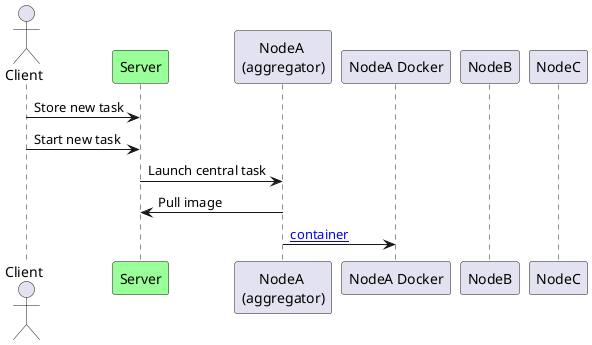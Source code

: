 @startuml
actor Client
' The only difference between actor
'and participant is the drawing
participant Server #99FF99
participant "NodeA \n(aggregator)" as NA
participant "NodeA Docker" as NAD
participant NodeB
participant NodeC


Client->Server: Store new task
Client->Server: Start new task
Server->NA: Launch central task
NA->Server: Pull image
NA->NAD: [[http://www.google.com container]] 

@enduml